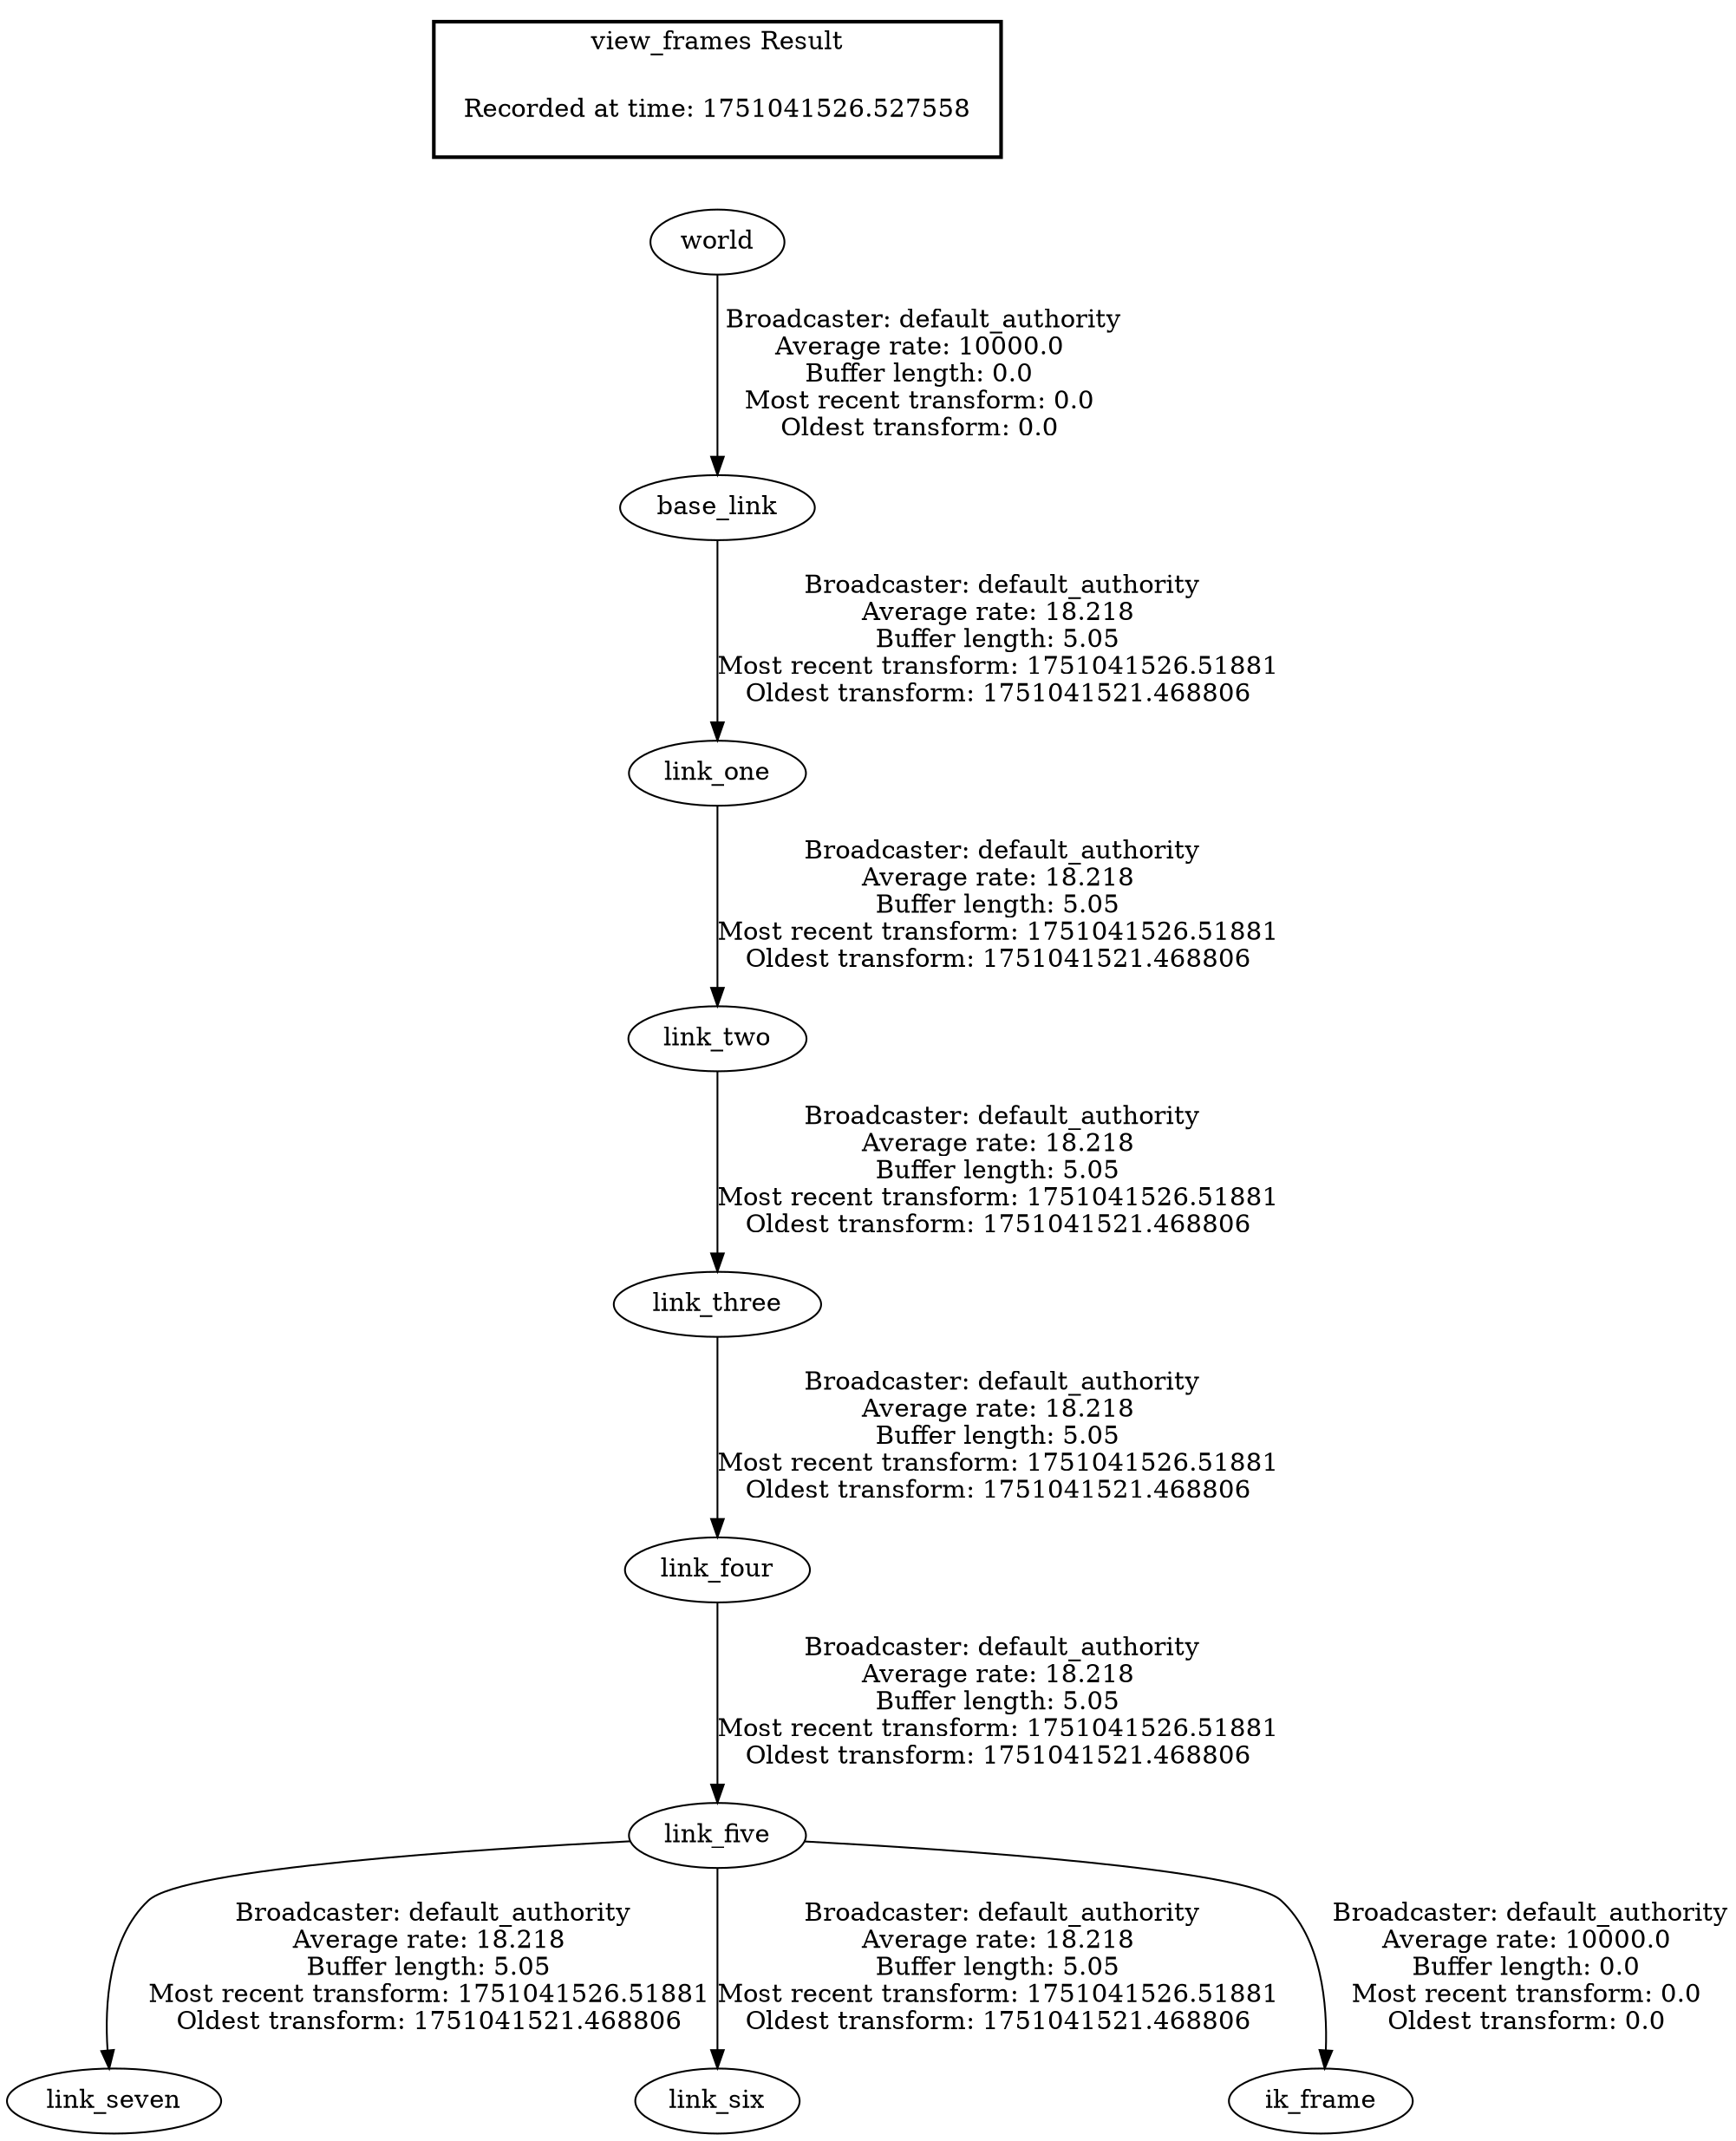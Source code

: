 digraph G {
"link_four" -> "link_five"[label=" Broadcaster: default_authority\nAverage rate: 18.218\nBuffer length: 5.05\nMost recent transform: 1751041526.51881\nOldest transform: 1751041521.468806\n"];
"link_three" -> "link_four"[label=" Broadcaster: default_authority\nAverage rate: 18.218\nBuffer length: 5.05\nMost recent transform: 1751041526.51881\nOldest transform: 1751041521.468806\n"];
"link_two" -> "link_three"[label=" Broadcaster: default_authority\nAverage rate: 18.218\nBuffer length: 5.05\nMost recent transform: 1751041526.51881\nOldest transform: 1751041521.468806\n"];
"base_link" -> "link_one"[label=" Broadcaster: default_authority\nAverage rate: 18.218\nBuffer length: 5.05\nMost recent transform: 1751041526.51881\nOldest transform: 1751041521.468806\n"];
"world" -> "base_link"[label=" Broadcaster: default_authority\nAverage rate: 10000.0\nBuffer length: 0.0\nMost recent transform: 0.0\nOldest transform: 0.0\n"];
"link_five" -> "link_seven"[label=" Broadcaster: default_authority\nAverage rate: 18.218\nBuffer length: 5.05\nMost recent transform: 1751041526.51881\nOldest transform: 1751041521.468806\n"];
"link_five" -> "link_six"[label=" Broadcaster: default_authority\nAverage rate: 18.218\nBuffer length: 5.05\nMost recent transform: 1751041526.51881\nOldest transform: 1751041521.468806\n"];
"link_one" -> "link_two"[label=" Broadcaster: default_authority\nAverage rate: 18.218\nBuffer length: 5.05\nMost recent transform: 1751041526.51881\nOldest transform: 1751041521.468806\n"];
"link_five" -> "ik_frame"[label=" Broadcaster: default_authority\nAverage rate: 10000.0\nBuffer length: 0.0\nMost recent transform: 0.0\nOldest transform: 0.0\n"];
edge [style=invis];
 subgraph cluster_legend { style=bold; color=black; label ="view_frames Result";
"Recorded at time: 1751041526.527558"[ shape=plaintext ] ;
}->"world";
}